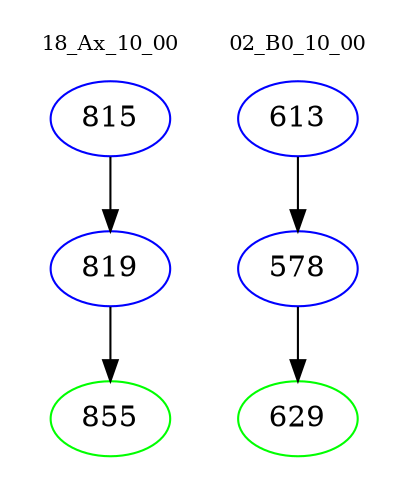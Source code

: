 digraph{
subgraph cluster_0 {
color = white
label = "18_Ax_10_00";
fontsize=10;
T0_815 [label="815", color="blue"]
T0_815 -> T0_819 [color="black"]
T0_819 [label="819", color="blue"]
T0_819 -> T0_855 [color="black"]
T0_855 [label="855", color="green"]
}
subgraph cluster_1 {
color = white
label = "02_B0_10_00";
fontsize=10;
T1_613 [label="613", color="blue"]
T1_613 -> T1_578 [color="black"]
T1_578 [label="578", color="blue"]
T1_578 -> T1_629 [color="black"]
T1_629 [label="629", color="green"]
}
}
